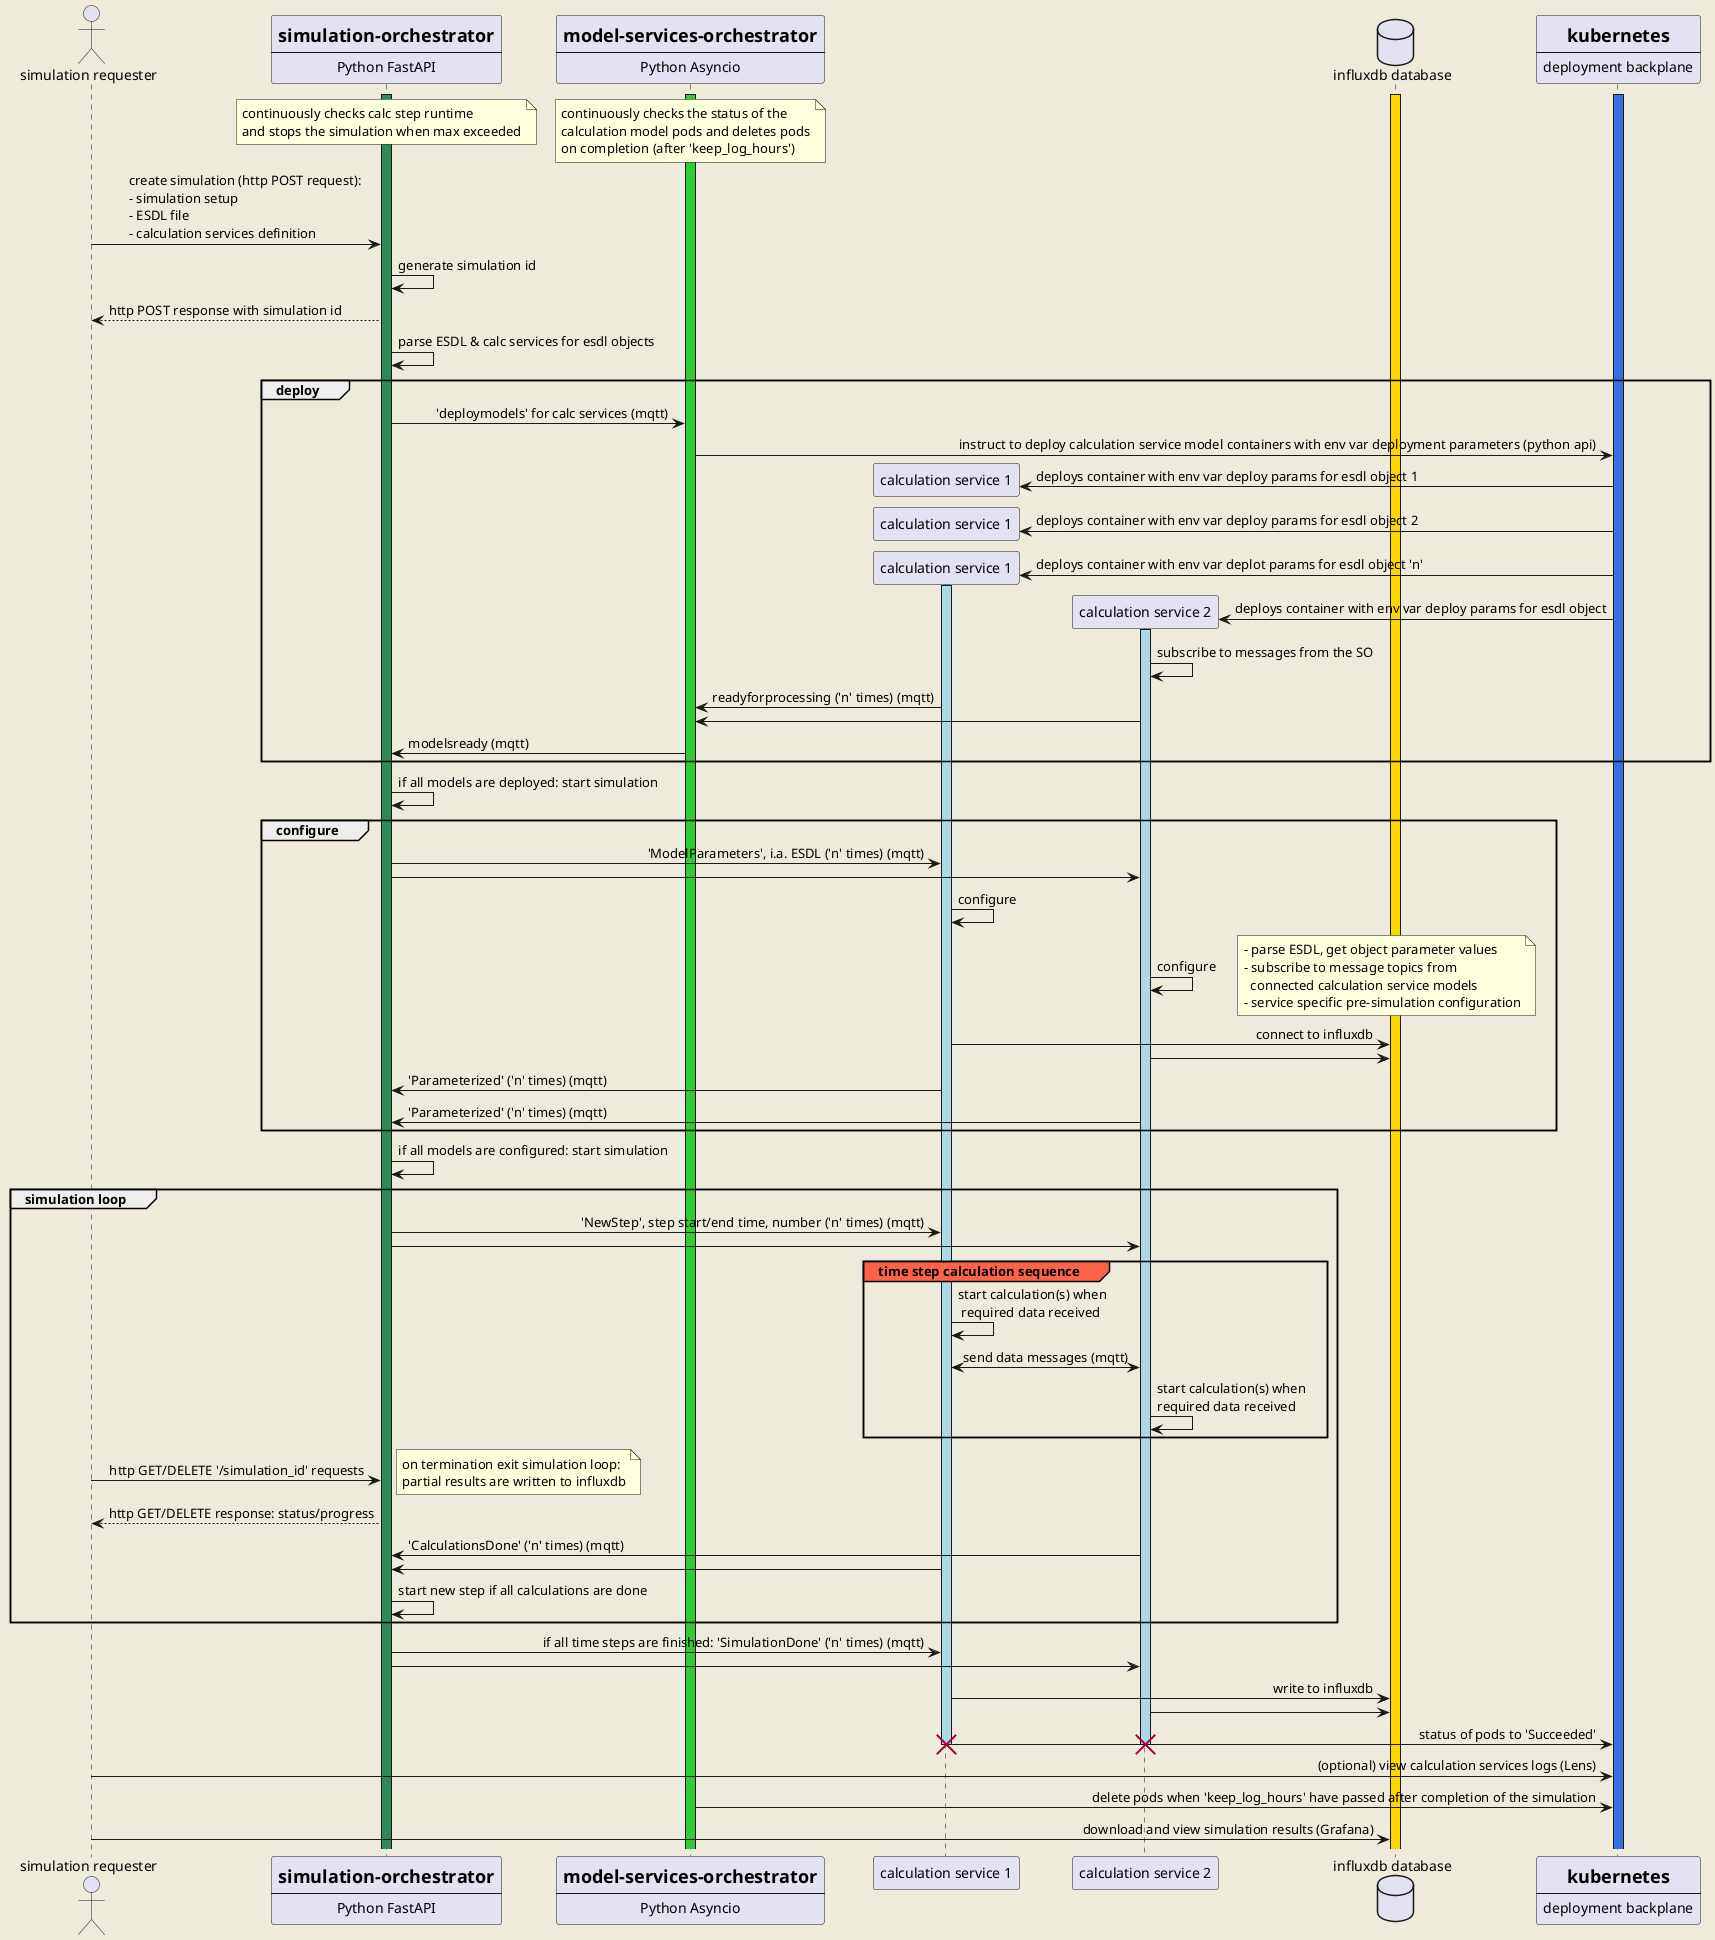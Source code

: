 @startuml
skinparam sequencemessagealign reversedirection

skinparam backgroundColor #EEEBDC
'skinparam handwritten true

actor "simulation requester" as sim_req
participant so [
    = simulation-orchestrator
    ----
    Python FastAPI
]
participant mso [
    = model-services-orchestrator
    ----
    Python Asyncio
]
participant "calculation service 1" as model_1
participant "calculation service 2" as model_2

database "influxdb database" as influxdb
participant deploy_plane [
    = kubernetes
    ----
    deployment backplane
]

activate mso #limegreen
activate so #seagreen
activate influxdb #gold
activate deploy_plane #3970e4

note over so
    continuously checks calc step runtime
    and stops the simulation when max exceeded
end note
/ note over mso
    continuously checks the status of the
    calculation model pods and deletes pods
    on completion (after 'keep_log_hours')
end note

sim_req -> so : create simulation (http POST request): \n\
- simulation setup\n\
- ESDL file \n\
- calculation services definition

so -> so : generate simulation id
so --> sim_req : http POST response with simulation id
so -> so : parse ESDL & calc services for esdl objects

    group deploy
    so -> mso : 'deploymodels' for calc services (mqtt)
    mso -> deploy_plane : instruct to deploy calculation service model containers with env var deployment parameters (python api)

    create model_1
    deploy_plane -> model_1 : deploys container with env var deploy params for esdl object 1
    create model_1
    deploy_plane -> model_1 : deploys container with env var deploy params for esdl object 2
    create model_1
    deploy_plane -> model_1 : deploys container with env var deplot params for esdl object 'n'
    activate model_1 #lightblue
    create model_2
    deploy_plane -> model_2 : deploys container with env var deploy params for esdl object
    activate model_2 #lightblue

    model_2 -> model_2 : subscribe to messages from the SO
    model_1 -> mso : readyforprocessing ('n' times) (mqtt)
    model_2 -> mso

    mso -> so : modelsready (mqtt)
    end

so -> so : if all models are deployed: start simulation

    group configure
    so -> model_1 : 'ModelParameters', i.a. ESDL ('n' times) (mqtt)
    so -> model_2 :

    model_1 -> model_1 : configure
    model_2 -> model_2 : configure
        note right
            - parse ESDL, get object parameter values
            - subscribe to message topics from
              connected calculation service models
            - service specific pre-simulation configuration
        end note

    model_1 -> influxdb : connect to influxdb
    model_2 -> influxdb

    model_1 -> so : 'Parameterized' ('n' times) (mqtt)
    model_2 -> so : 'Parameterized' ('n' times) (mqtt)
    end

so -> so : if all models are configured: start simulation

    group simulation loop
    so -> model_1 : 'NewStep', step start/end time, number ('n' times) (mqtt)
    so -> model_2 :

        group#tomato time step calculation sequence
        model_1 -> model_1 : start calculation(s) when\n required data received
        model_1 <-> model_2 : send data messages (mqtt)
        model_2 -> model_2 : start calculation(s) when\nrequired data received
        end

    sim_req -> so: http GET/DELETE '/simulation_id' requests
        note right
           on termination exit simulation loop:
           partial results are written to influxdb
        end note
    so --> sim_req: http GET/DELETE response: status/progress

    model_2 -> so : 'CalculationsDone' ('n' times) (mqtt)
    model_1 -> so :

    so -> so : start new step if all calculations are done
    end

so -> model_1 : if all time steps are finished: 'SimulationDone' ('n' times) (mqtt)
so -> model_2 :
model_1 -> influxdb : write to influxdb
model_2 -> influxdb :
model_1 -> deploy_plane : status of pods to 'Succeeded'
deactivate model_1
destroy model_1
deactivate model_2
destroy model_2

sim_req -> deploy_plane : (optional) view calculation services logs (Lens)
mso -> deploy_plane : delete pods when 'keep_log_hours' have passed after completion of the simulation

sim_req -> influxdb : download and view simulation results (Grafana)

'hide footbox
@enduml
